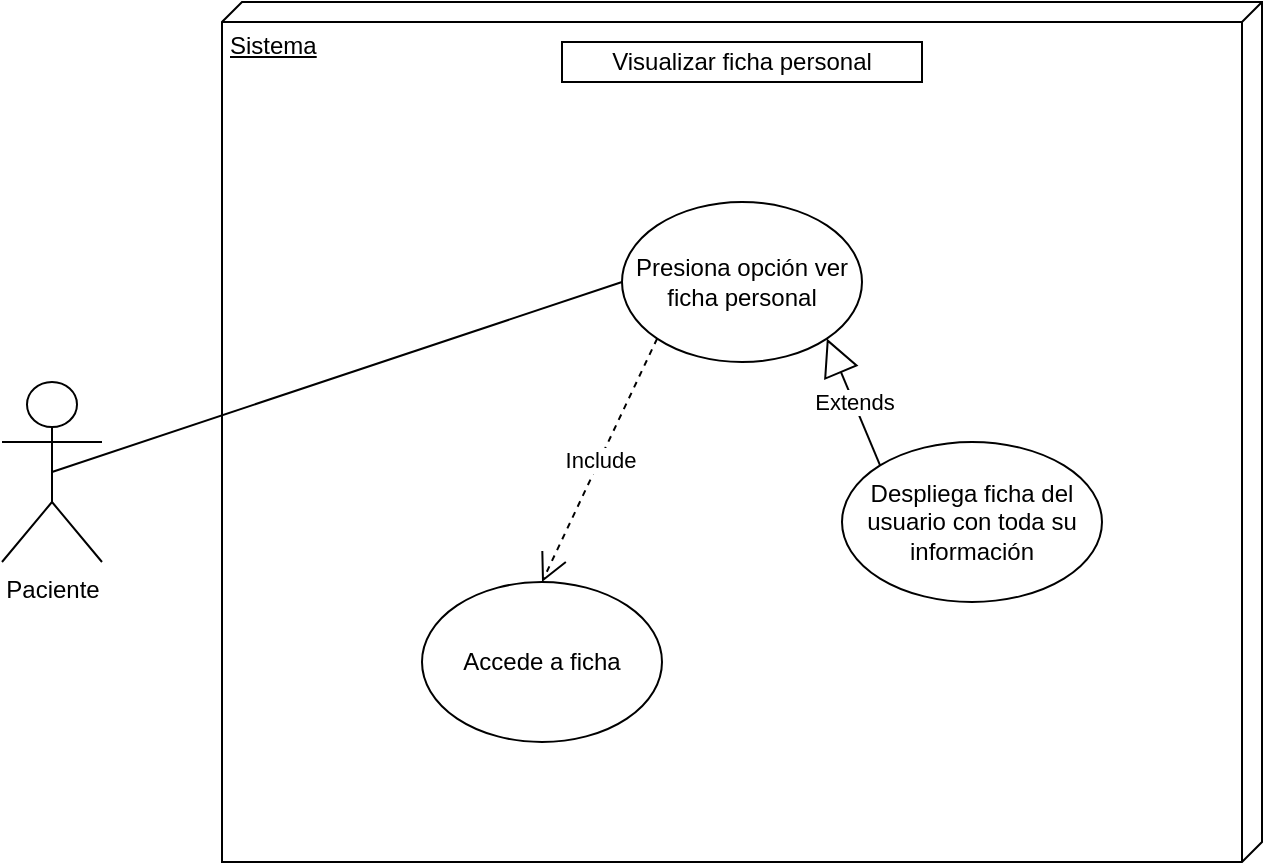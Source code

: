 <mxfile version="21.6.8" type="device">
  <diagram name="Página-1" id="jhv5VS-aNlMgHZ7dyBwY">
    <mxGraphModel dx="1418" dy="827" grid="1" gridSize="10" guides="1" tooltips="1" connect="1" arrows="1" fold="1" page="1" pageScale="1" pageWidth="827" pageHeight="1169" math="0" shadow="0">
      <root>
        <mxCell id="0" />
        <mxCell id="1" parent="0" />
        <mxCell id="AbTJmTaZAA5KFNeOS7hO-1" value="Sistema" style="verticalAlign=top;align=left;spacingTop=8;spacingLeft=2;spacingRight=12;shape=cube;size=10;direction=south;fontStyle=4;html=1;whiteSpace=wrap;" parent="1" vertex="1">
          <mxGeometry x="210" y="20" width="520" height="430" as="geometry" />
        </mxCell>
        <mxCell id="AbTJmTaZAA5KFNeOS7hO-2" value="Paciente" style="shape=umlActor;verticalLabelPosition=bottom;verticalAlign=top;html=1;" parent="1" vertex="1">
          <mxGeometry x="100" y="210" width="50" height="90" as="geometry" />
        </mxCell>
        <mxCell id="AbTJmTaZAA5KFNeOS7hO-3" value="Presiona opción ver ficha personal" style="ellipse;whiteSpace=wrap;html=1;" parent="1" vertex="1">
          <mxGeometry x="410" y="120" width="120" height="80" as="geometry" />
        </mxCell>
        <mxCell id="AbTJmTaZAA5KFNeOS7hO-4" value="Visualizar ficha personal" style="rounded=0;whiteSpace=wrap;html=1;" parent="1" vertex="1">
          <mxGeometry x="380" y="40" width="180" height="20" as="geometry" />
        </mxCell>
        <mxCell id="AbTJmTaZAA5KFNeOS7hO-18" value="Despliega ficha del usuario con toda su información" style="ellipse;whiteSpace=wrap;html=1;" parent="1" vertex="1">
          <mxGeometry x="520" y="240" width="130" height="80" as="geometry" />
        </mxCell>
        <mxCell id="AbTJmTaZAA5KFNeOS7hO-20" value="Accede a ficha" style="ellipse;whiteSpace=wrap;html=1;" parent="1" vertex="1">
          <mxGeometry x="310" y="310" width="120" height="80" as="geometry" />
        </mxCell>
        <mxCell id="daIoWNLw01oSqTphzylU-1" value="" style="endArrow=none;html=1;rounded=0;exitX=0.5;exitY=0.5;exitDx=0;exitDy=0;exitPerimeter=0;entryX=0;entryY=0.5;entryDx=0;entryDy=0;" parent="1" source="AbTJmTaZAA5KFNeOS7hO-2" target="AbTJmTaZAA5KFNeOS7hO-3" edge="1">
          <mxGeometry width="50" height="50" relative="1" as="geometry">
            <mxPoint x="280" y="280" as="sourcePoint" />
            <mxPoint x="330" y="230" as="targetPoint" />
          </mxGeometry>
        </mxCell>
        <mxCell id="daIoWNLw01oSqTphzylU-2" value="Extends" style="endArrow=block;endSize=16;endFill=0;html=1;rounded=0;entryX=1;entryY=1;entryDx=0;entryDy=0;exitX=0;exitY=0;exitDx=0;exitDy=0;" parent="1" source="AbTJmTaZAA5KFNeOS7hO-18" target="AbTJmTaZAA5KFNeOS7hO-3" edge="1">
          <mxGeometry width="160" relative="1" as="geometry">
            <mxPoint x="676" y="180" as="sourcePoint" />
            <mxPoint x="570" y="180" as="targetPoint" />
          </mxGeometry>
        </mxCell>
        <mxCell id="daIoWNLw01oSqTphzylU-3" value="Include" style="endArrow=open;endSize=12;dashed=1;html=1;rounded=0;exitX=0;exitY=1;exitDx=0;exitDy=0;entryX=0.5;entryY=0;entryDx=0;entryDy=0;" parent="1" source="AbTJmTaZAA5KFNeOS7hO-3" target="AbTJmTaZAA5KFNeOS7hO-20" edge="1">
          <mxGeometry width="160" relative="1" as="geometry">
            <mxPoint x="410" y="217" as="sourcePoint" />
            <mxPoint x="483" y="343" as="targetPoint" />
          </mxGeometry>
        </mxCell>
      </root>
    </mxGraphModel>
  </diagram>
</mxfile>
